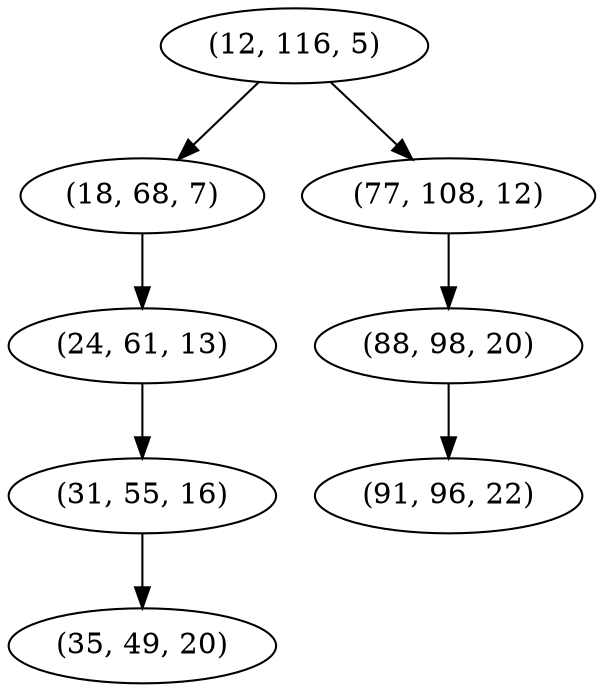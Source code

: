 digraph tree {
    "(12, 116, 5)";
    "(18, 68, 7)";
    "(24, 61, 13)";
    "(31, 55, 16)";
    "(35, 49, 20)";
    "(77, 108, 12)";
    "(88, 98, 20)";
    "(91, 96, 22)";
    "(12, 116, 5)" -> "(18, 68, 7)";
    "(12, 116, 5)" -> "(77, 108, 12)";
    "(18, 68, 7)" -> "(24, 61, 13)";
    "(24, 61, 13)" -> "(31, 55, 16)";
    "(31, 55, 16)" -> "(35, 49, 20)";
    "(77, 108, 12)" -> "(88, 98, 20)";
    "(88, 98, 20)" -> "(91, 96, 22)";
}
